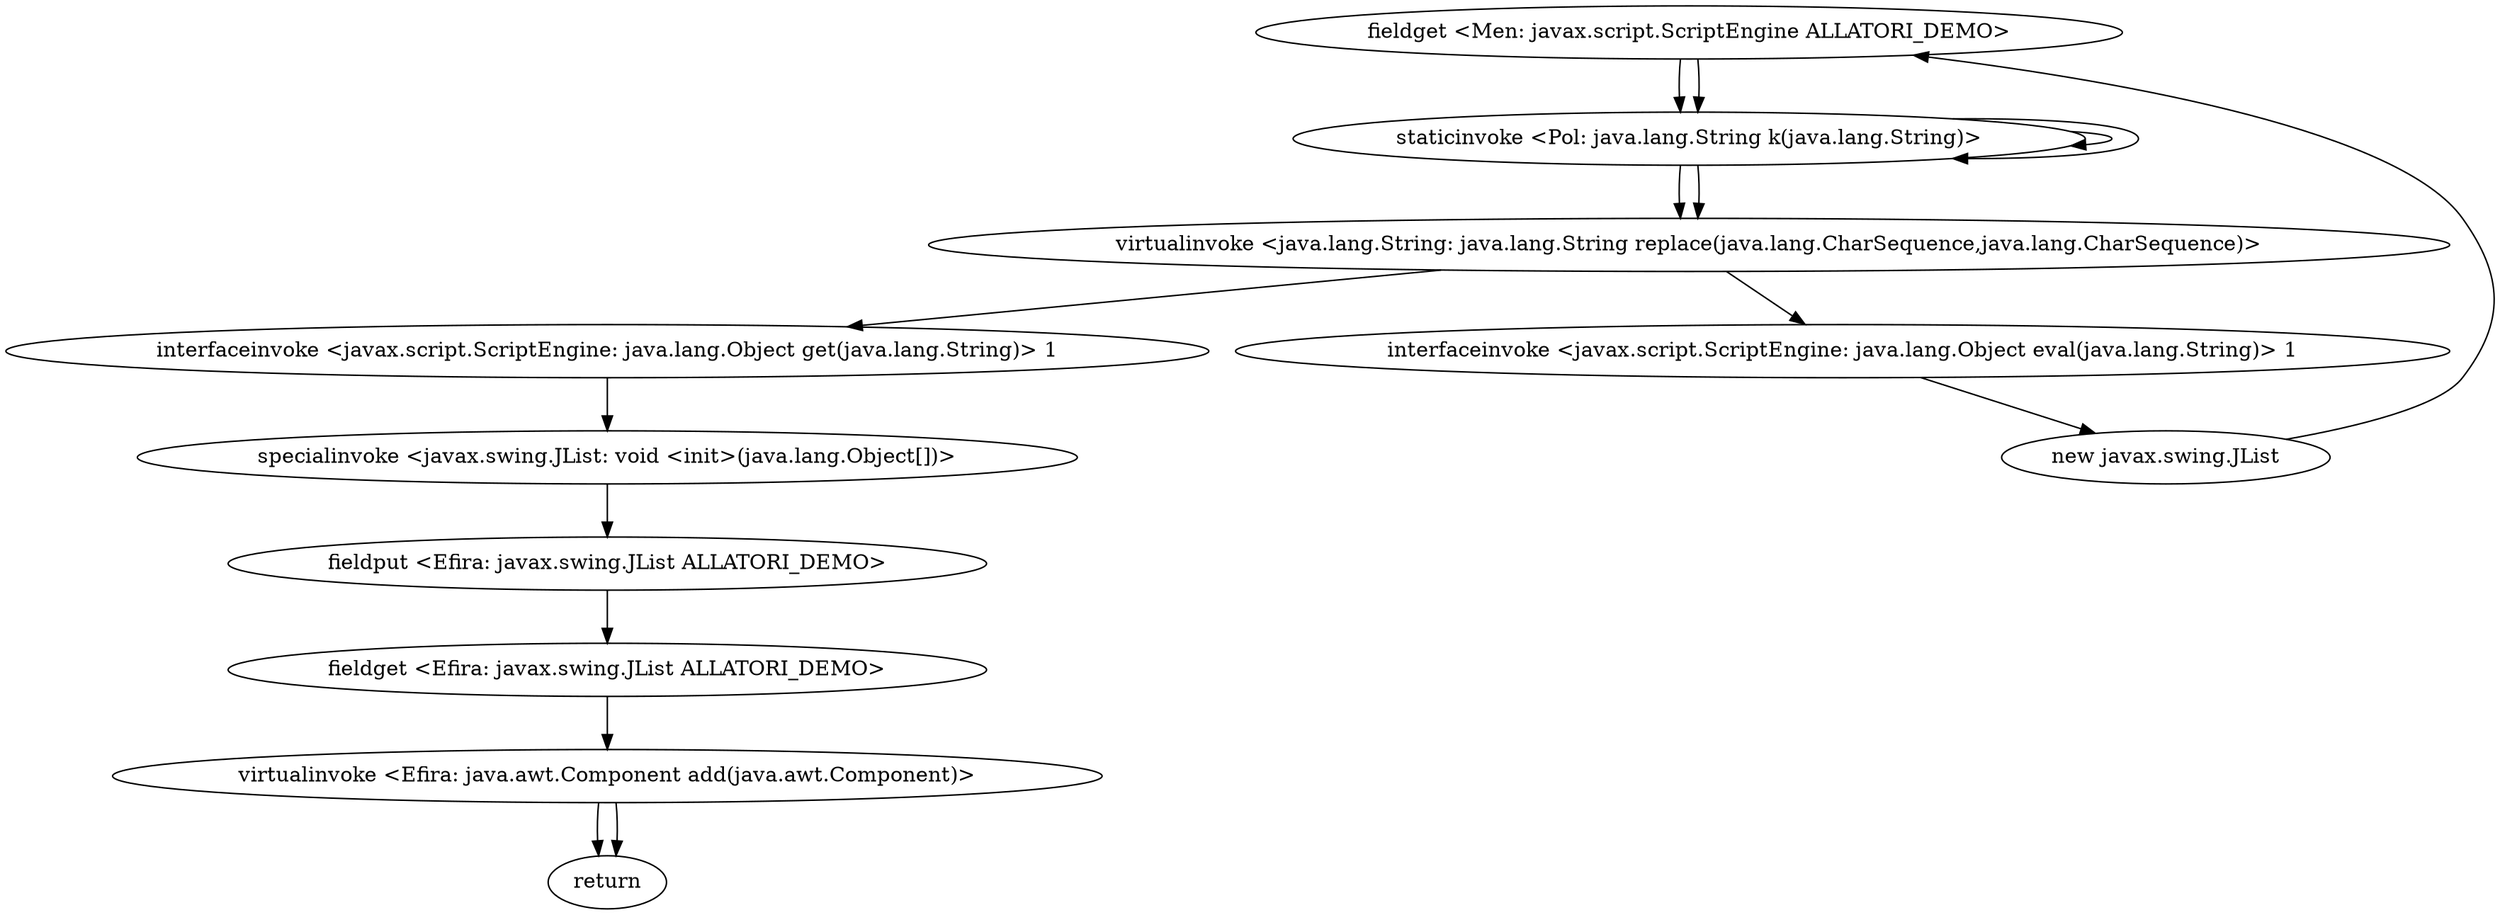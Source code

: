 digraph "" {
"fieldget <Men: javax.script.ScriptEngine ALLATORI_DEMO>";
 "fieldget <Men: javax.script.ScriptEngine ALLATORI_DEMO>"->"staticinvoke <Pol: java.lang.String k(java.lang.String)>";
 "staticinvoke <Pol: java.lang.String k(java.lang.String)>"->"staticinvoke <Pol: java.lang.String k(java.lang.String)>";
 "staticinvoke <Pol: java.lang.String k(java.lang.String)>"->"virtualinvoke <java.lang.String: java.lang.String replace(java.lang.CharSequence,java.lang.CharSequence)>";
 "virtualinvoke <java.lang.String: java.lang.String replace(java.lang.CharSequence,java.lang.CharSequence)>"->"interfaceinvoke <javax.script.ScriptEngine: java.lang.Object eval(java.lang.String)> 1";
 "interfaceinvoke <javax.script.ScriptEngine: java.lang.Object eval(java.lang.String)> 1"->"new javax.swing.JList";
 "new javax.swing.JList"->"fieldget <Men: javax.script.ScriptEngine ALLATORI_DEMO>";
 "fieldget <Men: javax.script.ScriptEngine ALLATORI_DEMO>"->"staticinvoke <Pol: java.lang.String k(java.lang.String)>";
 "staticinvoke <Pol: java.lang.String k(java.lang.String)>"->"staticinvoke <Pol: java.lang.String k(java.lang.String)>";
 "staticinvoke <Pol: java.lang.String k(java.lang.String)>"->"virtualinvoke <java.lang.String: java.lang.String replace(java.lang.CharSequence,java.lang.CharSequence)>";
 "virtualinvoke <java.lang.String: java.lang.String replace(java.lang.CharSequence,java.lang.CharSequence)>"->"interfaceinvoke <javax.script.ScriptEngine: java.lang.Object get(java.lang.String)> 1";
 "interfaceinvoke <javax.script.ScriptEngine: java.lang.Object get(java.lang.String)> 1"->"specialinvoke <javax.swing.JList: void <init>(java.lang.Object[])>";
 "specialinvoke <javax.swing.JList: void <init>(java.lang.Object[])>"->"fieldput <Efira: javax.swing.JList ALLATORI_DEMO>";
 "fieldput <Efira: javax.swing.JList ALLATORI_DEMO>"->"fieldget <Efira: javax.swing.JList ALLATORI_DEMO>";
 "fieldget <Efira: javax.swing.JList ALLATORI_DEMO>"->"virtualinvoke <Efira: java.awt.Component add(java.awt.Component)>";
 "virtualinvoke <Efira: java.awt.Component add(java.awt.Component)>"->"return";
 "virtualinvoke <Efira: java.awt.Component add(java.awt.Component)>"->"return";
}
